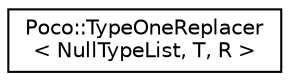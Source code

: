 digraph "Graphical Class Hierarchy"
{
 // LATEX_PDF_SIZE
  edge [fontname="Helvetica",fontsize="10",labelfontname="Helvetica",labelfontsize="10"];
  node [fontname="Helvetica",fontsize="10",shape=record];
  rankdir="LR";
  Node0 [label="Poco::TypeOneReplacer\l\< NullTypeList, T, R \>",height=0.2,width=0.4,color="black", fillcolor="white", style="filled",URL="$structPoco_1_1TypeOneReplacer_3_01NullTypeList_00_01T_00_01R_01_4.html",tooltip=" "];
}
